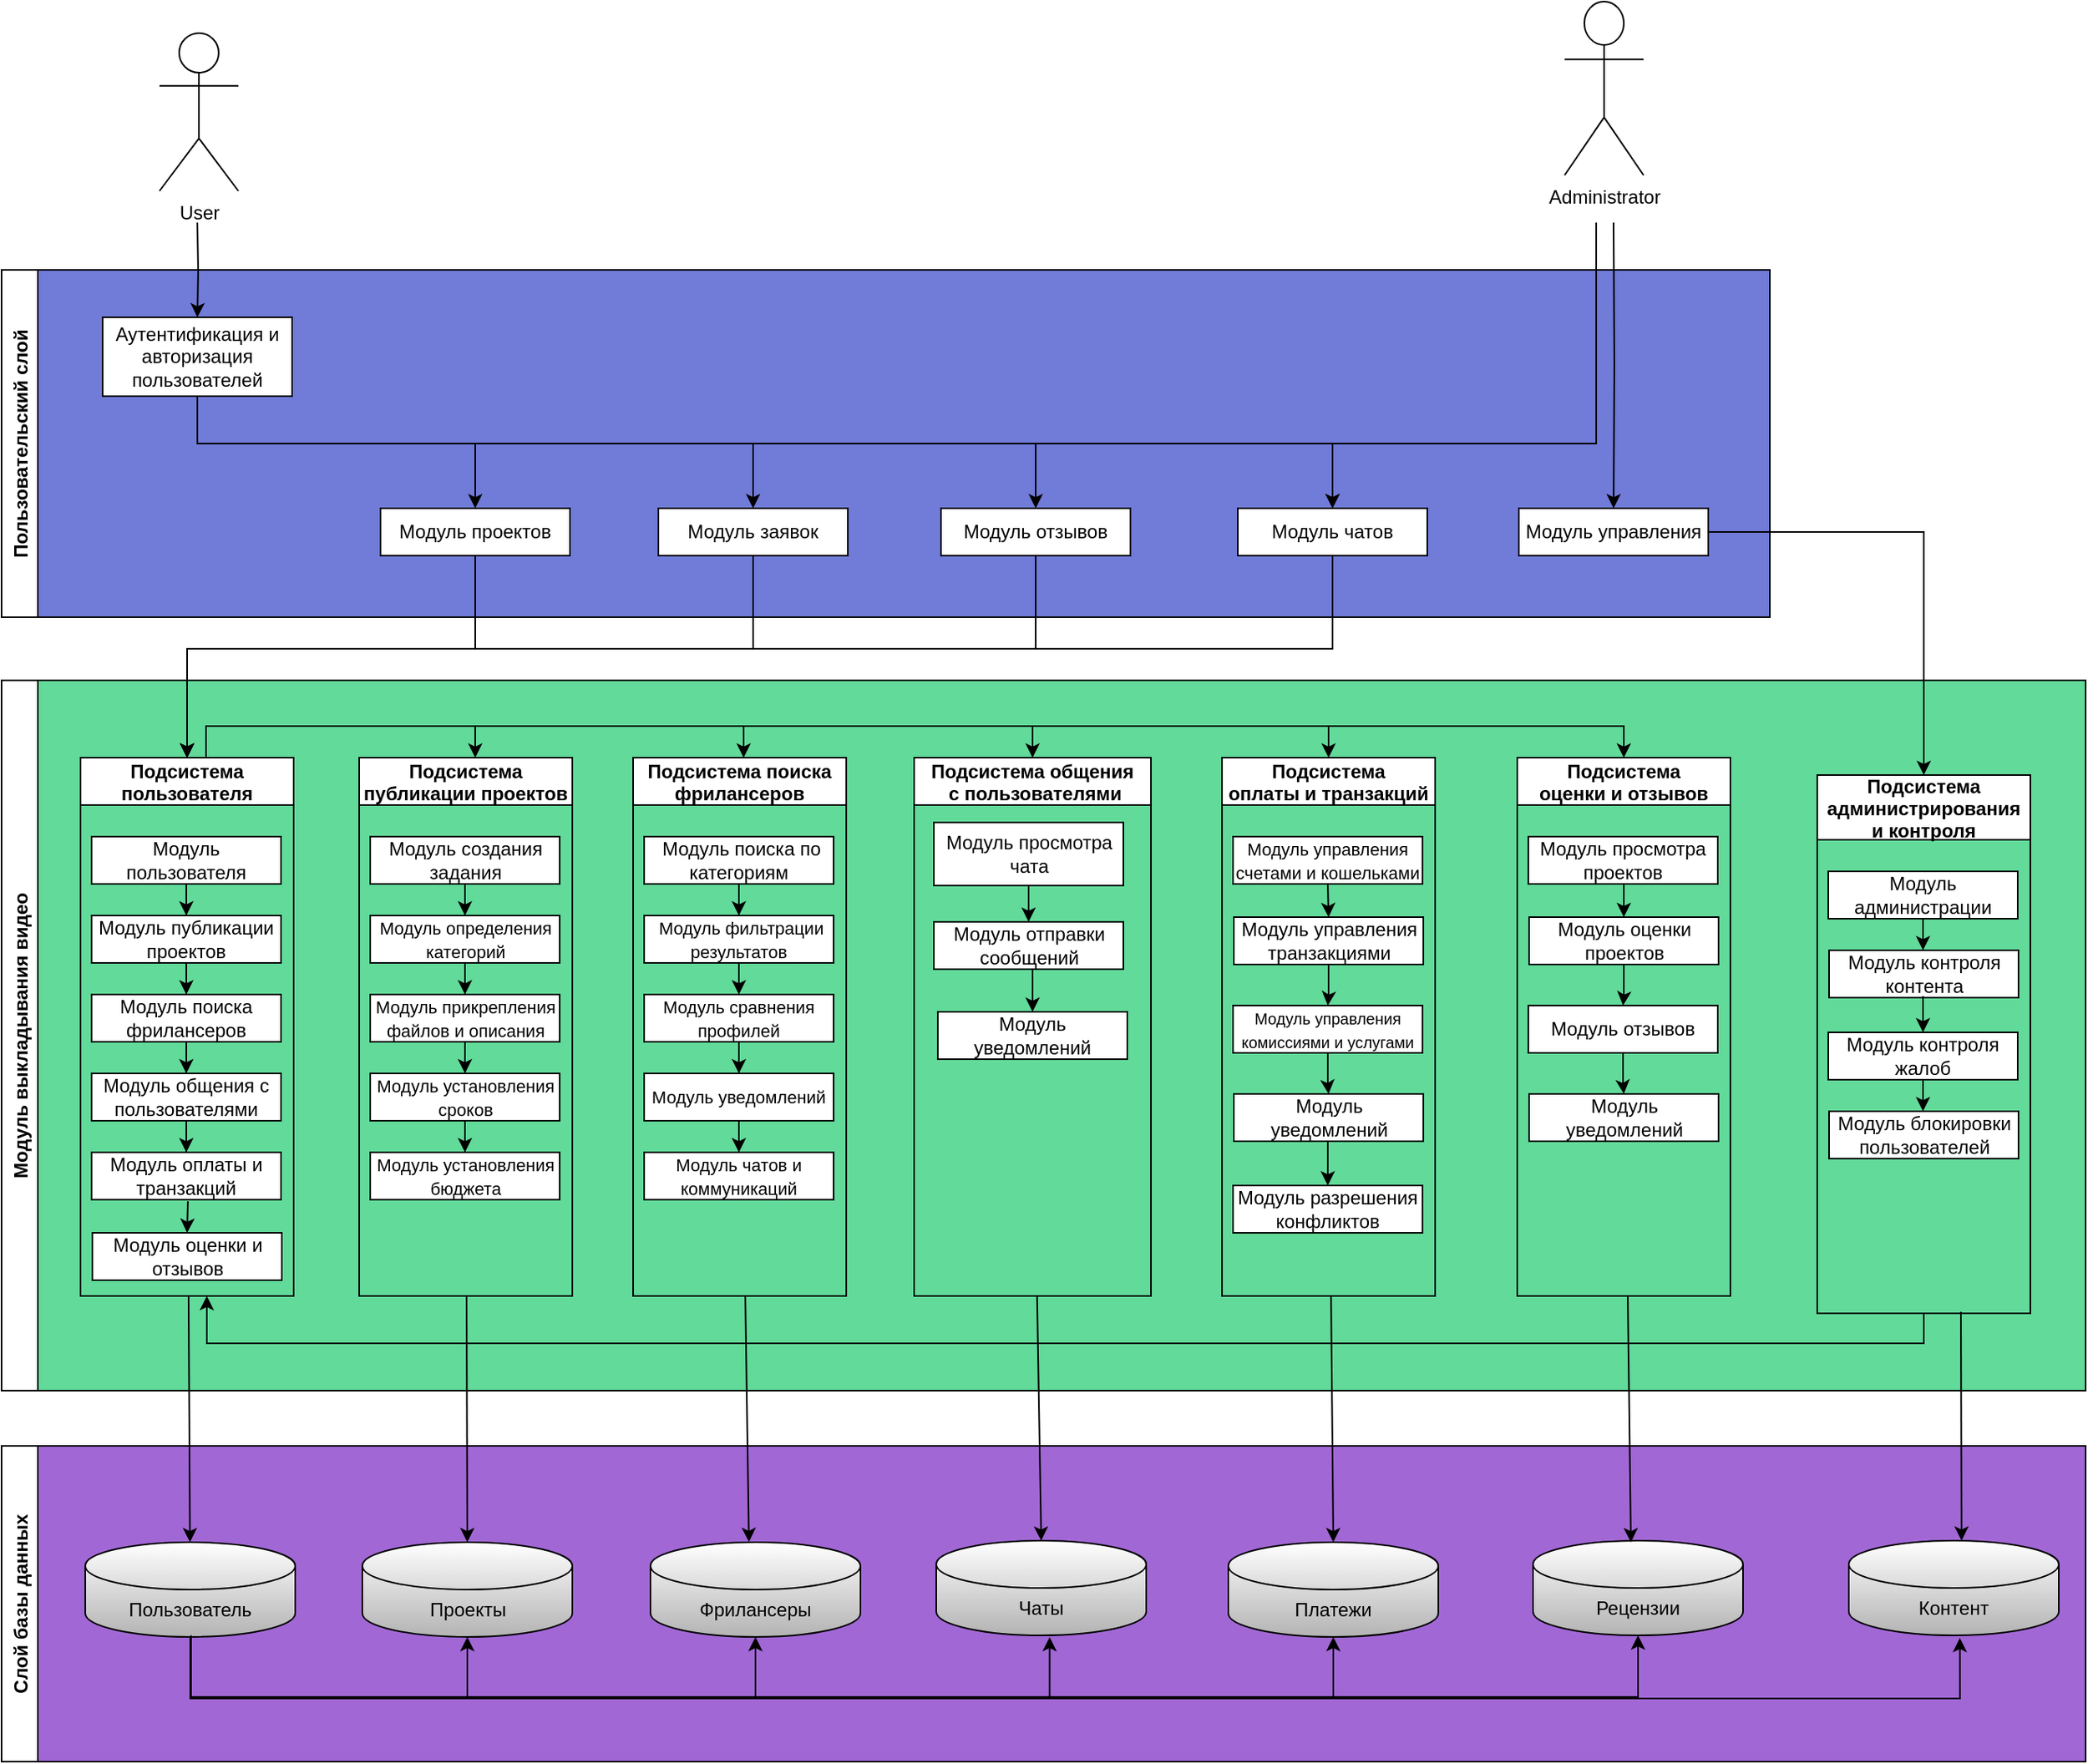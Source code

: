 <mxfile version="22.0.8" type="device">
  <diagram id="jCWlN-yvyexg0f4gqDt7" name="Страница 1">
    <mxGraphModel dx="1244" dy="497" grid="1" gridSize="10" guides="1" tooltips="1" connect="1" arrows="1" fold="1" page="1" pageScale="1" pageWidth="827" pageHeight="1169" math="0" shadow="0">
      <root>
        <mxCell id="0" />
        <mxCell id="1" parent="0" />
        <mxCell id="OV2K4uKmrnv4dOPww8TZ-153" value="Слой базы данных" style="swimlane;horizontal=0;fillStyle=solid;fillColor=#FFFFFF;swimlaneFillColor=#A168D5;" parent="1" vertex="1">
          <mxGeometry x="40" y="1055" width="1320" height="200" as="geometry" />
        </mxCell>
        <mxCell id="OV2K4uKmrnv4dOPww8TZ-172" style="edgeStyle=orthogonalEdgeStyle;rounded=0;orthogonalLoop=1;jettySize=auto;html=1;entryX=0.5;entryY=1;entryDx=0;entryDy=0;entryPerimeter=0;exitX=0.5;exitY=1;exitDx=0;exitDy=0;exitPerimeter=0;" parent="OV2K4uKmrnv4dOPww8TZ-153" source="OV2K4uKmrnv4dOPww8TZ-154" target="OV2K4uKmrnv4dOPww8TZ-155" edge="1">
          <mxGeometry relative="1" as="geometry">
            <Array as="points">
              <mxPoint x="119" y="160" />
              <mxPoint x="295" y="160" />
            </Array>
          </mxGeometry>
        </mxCell>
        <mxCell id="OV2K4uKmrnv4dOPww8TZ-174" style="edgeStyle=orthogonalEdgeStyle;rounded=0;orthogonalLoop=1;jettySize=auto;html=1;entryX=0.5;entryY=1;entryDx=0;entryDy=0;entryPerimeter=0;" parent="OV2K4uKmrnv4dOPww8TZ-153" source="OV2K4uKmrnv4dOPww8TZ-154" target="OV2K4uKmrnv4dOPww8TZ-157" edge="1">
          <mxGeometry relative="1" as="geometry">
            <Array as="points">
              <mxPoint x="119" y="160" />
              <mxPoint x="477" y="160" />
            </Array>
          </mxGeometry>
        </mxCell>
        <mxCell id="OV2K4uKmrnv4dOPww8TZ-175" style="edgeStyle=orthogonalEdgeStyle;rounded=0;orthogonalLoop=1;jettySize=auto;html=1;entryX=0.54;entryY=1.018;entryDx=0;entryDy=0;entryPerimeter=0;" parent="OV2K4uKmrnv4dOPww8TZ-153" source="OV2K4uKmrnv4dOPww8TZ-154" target="OV2K4uKmrnv4dOPww8TZ-156" edge="1">
          <mxGeometry relative="1" as="geometry">
            <Array as="points">
              <mxPoint x="119" y="160" />
              <mxPoint x="664" y="160" />
            </Array>
          </mxGeometry>
        </mxCell>
        <mxCell id="OV2K4uKmrnv4dOPww8TZ-176" style="edgeStyle=orthogonalEdgeStyle;rounded=0;orthogonalLoop=1;jettySize=auto;html=1;entryX=0.5;entryY=1;entryDx=0;entryDy=0;entryPerimeter=0;" parent="OV2K4uKmrnv4dOPww8TZ-153" source="OV2K4uKmrnv4dOPww8TZ-154" target="OV2K4uKmrnv4dOPww8TZ-158" edge="1">
          <mxGeometry relative="1" as="geometry">
            <Array as="points">
              <mxPoint x="119" y="160" />
              <mxPoint x="843" y="160" />
            </Array>
          </mxGeometry>
        </mxCell>
        <mxCell id="OV2K4uKmrnv4dOPww8TZ-177" style="edgeStyle=orthogonalEdgeStyle;rounded=0;orthogonalLoop=1;jettySize=auto;html=1;entryX=0.529;entryY=1.028;entryDx=0;entryDy=0;entryPerimeter=0;" parent="OV2K4uKmrnv4dOPww8TZ-153" source="OV2K4uKmrnv4dOPww8TZ-154" target="OV2K4uKmrnv4dOPww8TZ-161" edge="1">
          <mxGeometry relative="1" as="geometry">
            <Array as="points">
              <mxPoint x="120" y="160" />
              <mxPoint x="1240" y="160" />
            </Array>
          </mxGeometry>
        </mxCell>
        <mxCell id="OV2K4uKmrnv4dOPww8TZ-154" value="Пользователь" style="shape=cylinder3;whiteSpace=wrap;html=1;boundedLbl=1;backgroundOutline=1;size=15;fillStyle=solid;fillColor=#FFFFFF;gradientColor=#B3B3B3;" parent="OV2K4uKmrnv4dOPww8TZ-153" vertex="1">
          <mxGeometry x="53" y="61" width="133" height="60" as="geometry" />
        </mxCell>
        <mxCell id="OV2K4uKmrnv4dOPww8TZ-155" value="Проекты" style="shape=cylinder3;whiteSpace=wrap;html=1;boundedLbl=1;backgroundOutline=1;size=15;fillStyle=solid;fillColor=#FFFFFF;gradientColor=#B3B3B3;" parent="OV2K4uKmrnv4dOPww8TZ-153" vertex="1">
          <mxGeometry x="228.5" y="61" width="133" height="60" as="geometry" />
        </mxCell>
        <mxCell id="OV2K4uKmrnv4dOPww8TZ-157" value="Фрилансеры" style="shape=cylinder3;whiteSpace=wrap;html=1;boundedLbl=1;backgroundOutline=1;size=15;fillStyle=solid;fillColor=#FFFFFF;gradientColor=#B3B3B3;" parent="OV2K4uKmrnv4dOPww8TZ-153" vertex="1">
          <mxGeometry x="411" y="61" width="133" height="60" as="geometry" />
        </mxCell>
        <mxCell id="OV2K4uKmrnv4dOPww8TZ-156" value="Чаты" style="shape=cylinder3;whiteSpace=wrap;html=1;boundedLbl=1;backgroundOutline=1;size=15;fillStyle=solid;fillColor=#FFFFFF;gradientColor=#B3B3B3;" parent="OV2K4uKmrnv4dOPww8TZ-153" vertex="1">
          <mxGeometry x="592" y="60" width="133" height="60" as="geometry" />
        </mxCell>
        <mxCell id="OV2K4uKmrnv4dOPww8TZ-158" value="Платежи" style="shape=cylinder3;whiteSpace=wrap;html=1;boundedLbl=1;backgroundOutline=1;size=15;fillStyle=solid;fillColor=#FFFFFF;gradientColor=#B3B3B3;" parent="OV2K4uKmrnv4dOPww8TZ-153" vertex="1">
          <mxGeometry x="777" y="61" width="133" height="60" as="geometry" />
        </mxCell>
        <mxCell id="OV2K4uKmrnv4dOPww8TZ-161" value="Контент" style="shape=cylinder3;whiteSpace=wrap;html=1;boundedLbl=1;backgroundOutline=1;size=15;fillStyle=solid;fillColor=#FFFFFF;gradientColor=#B3B3B3;" parent="OV2K4uKmrnv4dOPww8TZ-153" vertex="1">
          <mxGeometry x="1170" y="60" width="133" height="60" as="geometry" />
        </mxCell>
        <mxCell id="s_q3_aRJQ0bNJkqGjv6M-32" value="Рецензии" style="shape=cylinder3;whiteSpace=wrap;html=1;boundedLbl=1;backgroundOutline=1;size=15;fillStyle=solid;fillColor=#FFFFFF;gradientColor=#B3B3B3;" parent="OV2K4uKmrnv4dOPww8TZ-153" vertex="1">
          <mxGeometry x="970" y="60" width="133" height="60" as="geometry" />
        </mxCell>
        <mxCell id="s_q3_aRJQ0bNJkqGjv6M-35" style="edgeStyle=orthogonalEdgeStyle;rounded=0;orthogonalLoop=1;jettySize=auto;html=1;entryX=0.5;entryY=1;entryDx=0;entryDy=0;entryPerimeter=0;" parent="OV2K4uKmrnv4dOPww8TZ-153" target="s_q3_aRJQ0bNJkqGjv6M-32" edge="1">
          <mxGeometry relative="1" as="geometry">
            <Array as="points">
              <mxPoint x="120" y="159" />
              <mxPoint x="1036" y="159" />
            </Array>
            <mxPoint x="120" y="120" as="sourcePoint" />
            <mxPoint x="1055.94" y="120" as="targetPoint" />
          </mxGeometry>
        </mxCell>
        <mxCell id="OV2K4uKmrnv4dOPww8TZ-1" value="Пользовательский слой" style="swimlane;horizontal=0;fillStyle=solid;swimlaneFillColor=#717BD8;" parent="1" vertex="1">
          <mxGeometry x="40" y="310" width="1120" height="220" as="geometry" />
        </mxCell>
        <mxCell id="B7G4OD0_tB4IIWVI6EO--6" style="edgeStyle=orthogonalEdgeStyle;rounded=0;orthogonalLoop=1;jettySize=auto;html=1;entryX=0.5;entryY=0;entryDx=0;entryDy=0;" parent="OV2K4uKmrnv4dOPww8TZ-1" source="OV2K4uKmrnv4dOPww8TZ-7" target="OV2K4uKmrnv4dOPww8TZ-22" edge="1">
          <mxGeometry relative="1" as="geometry">
            <Array as="points">
              <mxPoint x="124" y="110" />
              <mxPoint x="300" y="110" />
            </Array>
          </mxGeometry>
        </mxCell>
        <mxCell id="B7G4OD0_tB4IIWVI6EO--7" style="edgeStyle=orthogonalEdgeStyle;rounded=0;orthogonalLoop=1;jettySize=auto;html=1;entryX=0.5;entryY=0;entryDx=0;entryDy=0;" parent="OV2K4uKmrnv4dOPww8TZ-1" source="OV2K4uKmrnv4dOPww8TZ-7" target="OV2K4uKmrnv4dOPww8TZ-23" edge="1">
          <mxGeometry relative="1" as="geometry">
            <Array as="points">
              <mxPoint x="124" y="110" />
              <mxPoint x="476" y="110" />
            </Array>
          </mxGeometry>
        </mxCell>
        <mxCell id="B7G4OD0_tB4IIWVI6EO--8" style="edgeStyle=orthogonalEdgeStyle;rounded=0;orthogonalLoop=1;jettySize=auto;html=1;entryX=0.5;entryY=0;entryDx=0;entryDy=0;" parent="OV2K4uKmrnv4dOPww8TZ-1" source="OV2K4uKmrnv4dOPww8TZ-7" target="OV2K4uKmrnv4dOPww8TZ-24" edge="1">
          <mxGeometry relative="1" as="geometry">
            <Array as="points">
              <mxPoint x="124" y="110" />
              <mxPoint x="655" y="110" />
            </Array>
          </mxGeometry>
        </mxCell>
        <mxCell id="B7G4OD0_tB4IIWVI6EO--9" style="edgeStyle=orthogonalEdgeStyle;rounded=0;orthogonalLoop=1;jettySize=auto;html=1;entryX=0.5;entryY=0;entryDx=0;entryDy=0;" parent="OV2K4uKmrnv4dOPww8TZ-1" source="OV2K4uKmrnv4dOPww8TZ-7" target="OV2K4uKmrnv4dOPww8TZ-21" edge="1">
          <mxGeometry relative="1" as="geometry">
            <Array as="points">
              <mxPoint x="124" y="110" />
              <mxPoint x="843" y="110" />
            </Array>
          </mxGeometry>
        </mxCell>
        <mxCell id="OV2K4uKmrnv4dOPww8TZ-7" value="Аутентификация и авторизация пользователей" style="rounded=0;whiteSpace=wrap;html=1;" parent="OV2K4uKmrnv4dOPww8TZ-1" vertex="1">
          <mxGeometry x="64" y="30" width="120" height="50" as="geometry" />
        </mxCell>
        <mxCell id="OV2K4uKmrnv4dOPww8TZ-21" value="Модуль чатов" style="rounded=0;whiteSpace=wrap;html=1;" parent="OV2K4uKmrnv4dOPww8TZ-1" vertex="1">
          <mxGeometry x="783" y="151" width="120" height="30" as="geometry" />
        </mxCell>
        <mxCell id="OV2K4uKmrnv4dOPww8TZ-22" value="Модуль проектов" style="rounded=0;whiteSpace=wrap;html=1;" parent="OV2K4uKmrnv4dOPww8TZ-1" vertex="1">
          <mxGeometry x="240" y="151" width="120" height="30" as="geometry" />
        </mxCell>
        <mxCell id="OV2K4uKmrnv4dOPww8TZ-23" value="Модуль заявок" style="rounded=0;whiteSpace=wrap;html=1;" parent="OV2K4uKmrnv4dOPww8TZ-1" vertex="1">
          <mxGeometry x="416" y="151" width="120" height="30" as="geometry" />
        </mxCell>
        <mxCell id="OV2K4uKmrnv4dOPww8TZ-24" value="Модуль отзывов" style="rounded=0;whiteSpace=wrap;html=1;" parent="OV2K4uKmrnv4dOPww8TZ-1" vertex="1">
          <mxGeometry x="595" y="151" width="120" height="30" as="geometry" />
        </mxCell>
        <mxCell id="OV2K4uKmrnv4dOPww8TZ-25" value="Модуль управления" style="rounded=0;whiteSpace=wrap;html=1;" parent="OV2K4uKmrnv4dOPww8TZ-1" vertex="1">
          <mxGeometry x="961" y="151" width="120" height="30" as="geometry" />
        </mxCell>
        <mxCell id="B7G4OD0_tB4IIWVI6EO--4" style="edgeStyle=orthogonalEdgeStyle;rounded=0;orthogonalLoop=1;jettySize=auto;html=1;entryX=0.5;entryY=0;entryDx=0;entryDy=0;" parent="1" target="OV2K4uKmrnv4dOPww8TZ-7" edge="1">
          <mxGeometry relative="1" as="geometry">
            <mxPoint x="164" y="280" as="sourcePoint" />
          </mxGeometry>
        </mxCell>
        <mxCell id="B7G4OD0_tB4IIWVI6EO--5" style="edgeStyle=orthogonalEdgeStyle;rounded=0;orthogonalLoop=1;jettySize=auto;html=1;entryX=0.5;entryY=0;entryDx=0;entryDy=0;" parent="1" target="OV2K4uKmrnv4dOPww8TZ-25" edge="1">
          <mxGeometry relative="1" as="geometry">
            <mxPoint x="1061" y="280" as="sourcePoint" />
          </mxGeometry>
        </mxCell>
        <mxCell id="B7G4OD0_tB4IIWVI6EO--10" style="edgeStyle=orthogonalEdgeStyle;rounded=0;orthogonalLoop=1;jettySize=auto;html=1;" parent="1" target="OV2K4uKmrnv4dOPww8TZ-21" edge="1">
          <mxGeometry relative="1" as="geometry">
            <mxPoint x="1050" y="280" as="sourcePoint" />
            <Array as="points">
              <mxPoint x="1050" y="420" />
              <mxPoint x="883" y="420" />
            </Array>
          </mxGeometry>
        </mxCell>
        <mxCell id="OV2K4uKmrnv4dOPww8TZ-44" value="&#xa;Модуль выкладывания видео&#xa;" style="swimlane;horizontal=0;swimlaneFillColor=#62DA9A;" parent="1" vertex="1">
          <mxGeometry x="40" y="570" width="1320" height="450" as="geometry" />
        </mxCell>
        <mxCell id="OV2K4uKmrnv4dOPww8TZ-45" value="Подсистема &#xa;пользователя" style="swimlane;startSize=30;" parent="OV2K4uKmrnv4dOPww8TZ-44" vertex="1">
          <mxGeometry x="50" y="49" width="135" height="341" as="geometry">
            <mxRectangle x="50" y="49" width="120" height="40" as="alternateBounds" />
          </mxGeometry>
        </mxCell>
        <mxCell id="OV2K4uKmrnv4dOPww8TZ-93" style="edgeStyle=orthogonalEdgeStyle;rounded=0;orthogonalLoop=1;jettySize=auto;html=1;entryX=0.5;entryY=0;entryDx=0;entryDy=0;" parent="OV2K4uKmrnv4dOPww8TZ-45" source="OV2K4uKmrnv4dOPww8TZ-46" target="OV2K4uKmrnv4dOPww8TZ-49" edge="1">
          <mxGeometry relative="1" as="geometry" />
        </mxCell>
        <mxCell id="OV2K4uKmrnv4dOPww8TZ-46" value="Модуль пользователя" style="rounded=0;whiteSpace=wrap;html=1;" parent="OV2K4uKmrnv4dOPww8TZ-45" vertex="1">
          <mxGeometry x="7" y="50" width="120" height="30" as="geometry" />
        </mxCell>
        <mxCell id="OV2K4uKmrnv4dOPww8TZ-94" style="edgeStyle=orthogonalEdgeStyle;rounded=0;orthogonalLoop=1;jettySize=auto;html=1;entryX=0.5;entryY=0;entryDx=0;entryDy=0;" parent="OV2K4uKmrnv4dOPww8TZ-45" source="OV2K4uKmrnv4dOPww8TZ-49" target="OV2K4uKmrnv4dOPww8TZ-50" edge="1">
          <mxGeometry relative="1" as="geometry" />
        </mxCell>
        <mxCell id="OV2K4uKmrnv4dOPww8TZ-49" value="Модуль публикации проектов" style="rounded=0;whiteSpace=wrap;html=1;" parent="OV2K4uKmrnv4dOPww8TZ-45" vertex="1">
          <mxGeometry x="7" y="100" width="120" height="30" as="geometry" />
        </mxCell>
        <mxCell id="OV2K4uKmrnv4dOPww8TZ-95" style="edgeStyle=orthogonalEdgeStyle;rounded=0;orthogonalLoop=1;jettySize=auto;html=1;entryX=0.5;entryY=0;entryDx=0;entryDy=0;" parent="OV2K4uKmrnv4dOPww8TZ-45" source="OV2K4uKmrnv4dOPww8TZ-50" target="OV2K4uKmrnv4dOPww8TZ-51" edge="1">
          <mxGeometry relative="1" as="geometry" />
        </mxCell>
        <mxCell id="OV2K4uKmrnv4dOPww8TZ-50" value="Модуль поиска фрилансеров" style="rounded=0;whiteSpace=wrap;html=1;" parent="OV2K4uKmrnv4dOPww8TZ-45" vertex="1">
          <mxGeometry x="7" y="150" width="120" height="30" as="geometry" />
        </mxCell>
        <mxCell id="OV2K4uKmrnv4dOPww8TZ-96" style="edgeStyle=orthogonalEdgeStyle;rounded=0;orthogonalLoop=1;jettySize=auto;html=1;entryX=0.5;entryY=0;entryDx=0;entryDy=0;" parent="OV2K4uKmrnv4dOPww8TZ-45" source="OV2K4uKmrnv4dOPww8TZ-51" target="OV2K4uKmrnv4dOPww8TZ-52" edge="1">
          <mxGeometry relative="1" as="geometry" />
        </mxCell>
        <mxCell id="OV2K4uKmrnv4dOPww8TZ-51" value="Модуль общения с пользователями" style="rounded=0;whiteSpace=wrap;html=1;" parent="OV2K4uKmrnv4dOPww8TZ-45" vertex="1">
          <mxGeometry x="7" y="200" width="120" height="30" as="geometry" />
        </mxCell>
        <mxCell id="OV2K4uKmrnv4dOPww8TZ-52" value="Модуль оплаты и транзакций" style="rounded=0;whiteSpace=wrap;html=1;" parent="OV2K4uKmrnv4dOPww8TZ-45" vertex="1">
          <mxGeometry x="7" y="250" width="120" height="30" as="geometry" />
        </mxCell>
        <mxCell id="s_q3_aRJQ0bNJkqGjv6M-1" value="Модуль оценки и отзывов" style="rounded=0;whiteSpace=wrap;html=1;" parent="OV2K4uKmrnv4dOPww8TZ-45" vertex="1">
          <mxGeometry x="7.5" y="301" width="120" height="30" as="geometry" />
        </mxCell>
        <mxCell id="OV2K4uKmrnv4dOPww8TZ-53" value="Подсистема &#xa;публикации проектов" style="swimlane;startSize=30;" parent="OV2K4uKmrnv4dOPww8TZ-44" vertex="1">
          <mxGeometry x="226.5" y="49" width="135" height="341" as="geometry">
            <mxRectangle x="212.5" y="49" width="160" height="40" as="alternateBounds" />
          </mxGeometry>
        </mxCell>
        <mxCell id="OV2K4uKmrnv4dOPww8TZ-97" style="edgeStyle=orthogonalEdgeStyle;rounded=0;orthogonalLoop=1;jettySize=auto;html=1;entryX=0.5;entryY=0;entryDx=0;entryDy=0;" parent="OV2K4uKmrnv4dOPww8TZ-53" source="OV2K4uKmrnv4dOPww8TZ-54" target="OV2K4uKmrnv4dOPww8TZ-55" edge="1">
          <mxGeometry relative="1" as="geometry" />
        </mxCell>
        <mxCell id="OV2K4uKmrnv4dOPww8TZ-54" value="Модуль создания задания" style="rounded=0;whiteSpace=wrap;html=1;" parent="OV2K4uKmrnv4dOPww8TZ-53" vertex="1">
          <mxGeometry x="7" y="50" width="120" height="30" as="geometry" />
        </mxCell>
        <mxCell id="OV2K4uKmrnv4dOPww8TZ-98" style="edgeStyle=orthogonalEdgeStyle;rounded=0;orthogonalLoop=1;jettySize=auto;html=1;entryX=0.5;entryY=0;entryDx=0;entryDy=0;" parent="OV2K4uKmrnv4dOPww8TZ-53" source="OV2K4uKmrnv4dOPww8TZ-55" target="OV2K4uKmrnv4dOPww8TZ-56" edge="1">
          <mxGeometry relative="1" as="geometry" />
        </mxCell>
        <mxCell id="OV2K4uKmrnv4dOPww8TZ-55" value="&lt;font style=&quot;font-size: 11px;&quot;&gt;Модуль определения категорий&lt;/font&gt;" style="rounded=0;whiteSpace=wrap;html=1;" parent="OV2K4uKmrnv4dOPww8TZ-53" vertex="1">
          <mxGeometry x="7" y="100" width="120" height="30" as="geometry" />
        </mxCell>
        <mxCell id="OV2K4uKmrnv4dOPww8TZ-99" style="edgeStyle=orthogonalEdgeStyle;rounded=0;orthogonalLoop=1;jettySize=auto;html=1;" parent="OV2K4uKmrnv4dOPww8TZ-53" source="OV2K4uKmrnv4dOPww8TZ-56" target="OV2K4uKmrnv4dOPww8TZ-57" edge="1">
          <mxGeometry relative="1" as="geometry" />
        </mxCell>
        <mxCell id="OV2K4uKmrnv4dOPww8TZ-56" value="&lt;font style=&quot;font-size: 11px;&quot;&gt;Модуль прикрепления файлов и описания&lt;/font&gt;" style="rounded=0;whiteSpace=wrap;html=1;" parent="OV2K4uKmrnv4dOPww8TZ-53" vertex="1">
          <mxGeometry x="7" y="150" width="120" height="30" as="geometry" />
        </mxCell>
        <mxCell id="OV2K4uKmrnv4dOPww8TZ-100" style="edgeStyle=orthogonalEdgeStyle;rounded=0;orthogonalLoop=1;jettySize=auto;html=1;entryX=0.5;entryY=0;entryDx=0;entryDy=0;" parent="OV2K4uKmrnv4dOPww8TZ-53" source="OV2K4uKmrnv4dOPww8TZ-57" target="OV2K4uKmrnv4dOPww8TZ-58" edge="1">
          <mxGeometry relative="1" as="geometry" />
        </mxCell>
        <mxCell id="OV2K4uKmrnv4dOPww8TZ-57" value="&lt;font style=&quot;font-size: 11px;&quot;&gt;Модуль установления сроков&lt;/font&gt;" style="rounded=0;whiteSpace=wrap;html=1;" parent="OV2K4uKmrnv4dOPww8TZ-53" vertex="1">
          <mxGeometry x="7" y="200" width="120" height="30" as="geometry" />
        </mxCell>
        <mxCell id="OV2K4uKmrnv4dOPww8TZ-58" value="&lt;font style=&quot;font-size: 11px;&quot;&gt;Модуль установления бюджета&lt;/font&gt;" style="rounded=0;whiteSpace=wrap;html=1;" parent="OV2K4uKmrnv4dOPww8TZ-53" vertex="1">
          <mxGeometry x="7" y="250" width="120" height="30" as="geometry" />
        </mxCell>
        <mxCell id="OV2K4uKmrnv4dOPww8TZ-148" style="edgeStyle=orthogonalEdgeStyle;rounded=0;orthogonalLoop=1;jettySize=auto;html=1;exitX=0.5;exitY=0;exitDx=0;exitDy=0;entryX=0.5;entryY=0;entryDx=0;entryDy=0;" parent="OV2K4uKmrnv4dOPww8TZ-44" target="OV2K4uKmrnv4dOPww8TZ-67" edge="1">
          <mxGeometry relative="1" as="geometry">
            <mxPoint x="468.5" y="49" as="sourcePoint" />
            <Array as="points">
              <mxPoint x="470" y="50" />
              <mxPoint x="470" y="29" />
              <mxPoint x="653" y="29" />
            </Array>
          </mxGeometry>
        </mxCell>
        <mxCell id="OV2K4uKmrnv4dOPww8TZ-149" style="edgeStyle=orthogonalEdgeStyle;rounded=0;orthogonalLoop=1;jettySize=auto;html=1;exitX=0.5;exitY=0;exitDx=0;exitDy=0;entryX=0.5;entryY=0;entryDx=0;entryDy=0;" parent="OV2K4uKmrnv4dOPww8TZ-44" source="OV2K4uKmrnv4dOPww8TZ-67" target="OV2K4uKmrnv4dOPww8TZ-73" edge="1">
          <mxGeometry relative="1" as="geometry" />
        </mxCell>
        <mxCell id="OV2K4uKmrnv4dOPww8TZ-67" value="Подсистема общения&#xa; с пользователями" style="swimlane;startSize=30;" parent="OV2K4uKmrnv4dOPww8TZ-44" vertex="1">
          <mxGeometry x="578" y="49" width="150" height="341" as="geometry">
            <mxRectangle x="212.5" y="49" width="160" height="40" as="alternateBounds" />
          </mxGeometry>
        </mxCell>
        <mxCell id="OV2K4uKmrnv4dOPww8TZ-122" style="edgeStyle=orthogonalEdgeStyle;rounded=0;orthogonalLoop=1;jettySize=auto;html=1;entryX=0.5;entryY=0;entryDx=0;entryDy=0;" parent="OV2K4uKmrnv4dOPww8TZ-67" source="OV2K4uKmrnv4dOPww8TZ-68" target="OV2K4uKmrnv4dOPww8TZ-69" edge="1">
          <mxGeometry relative="1" as="geometry" />
        </mxCell>
        <mxCell id="OV2K4uKmrnv4dOPww8TZ-68" value="Модуль просмотра чата" style="rounded=0;whiteSpace=wrap;html=1;" parent="OV2K4uKmrnv4dOPww8TZ-67" vertex="1">
          <mxGeometry x="12.5" y="41" width="120" height="40" as="geometry" />
        </mxCell>
        <mxCell id="OV2K4uKmrnv4dOPww8TZ-69" value="Модуль отправки сообщений" style="rounded=0;whiteSpace=wrap;html=1;" parent="OV2K4uKmrnv4dOPww8TZ-67" vertex="1">
          <mxGeometry x="12.5" y="104" width="120" height="30" as="geometry" />
        </mxCell>
        <mxCell id="4KX7OS3BSDdVtBE7u6EJ-14" value="Модуль уведомлений" style="rounded=0;whiteSpace=wrap;html=1;" vertex="1" parent="OV2K4uKmrnv4dOPww8TZ-67">
          <mxGeometry x="15" y="161" width="120" height="30" as="geometry" />
        </mxCell>
        <mxCell id="4KX7OS3BSDdVtBE7u6EJ-15" style="edgeStyle=orthogonalEdgeStyle;rounded=0;orthogonalLoop=1;jettySize=auto;html=1;entryX=0.5;entryY=0;entryDx=0;entryDy=0;exitX=0.5;exitY=1;exitDx=0;exitDy=0;" edge="1" parent="OV2K4uKmrnv4dOPww8TZ-67" source="OV2K4uKmrnv4dOPww8TZ-69" target="4KX7OS3BSDdVtBE7u6EJ-14">
          <mxGeometry relative="1" as="geometry">
            <mxPoint x="272" y="197" as="sourcePoint" />
            <mxPoint x="273" y="223" as="targetPoint" />
          </mxGeometry>
        </mxCell>
        <mxCell id="OV2K4uKmrnv4dOPww8TZ-73" value="Подсистема &#xa;оплаты и транзакций" style="swimlane;startSize=30;" parent="OV2K4uKmrnv4dOPww8TZ-44" vertex="1">
          <mxGeometry x="773" y="49" width="135" height="341" as="geometry">
            <mxRectangle x="212.5" y="49" width="160" height="40" as="alternateBounds" />
          </mxGeometry>
        </mxCell>
        <mxCell id="OV2K4uKmrnv4dOPww8TZ-74" value="&lt;font style=&quot;font-size: 11px;&quot;&gt;Модуль управления счетами и кошельками&lt;/font&gt;" style="rounded=0;whiteSpace=wrap;html=1;" parent="OV2K4uKmrnv4dOPww8TZ-73" vertex="1">
          <mxGeometry x="7" y="50" width="120" height="30" as="geometry" />
        </mxCell>
        <mxCell id="OV2K4uKmrnv4dOPww8TZ-126" style="edgeStyle=orthogonalEdgeStyle;rounded=0;orthogonalLoop=1;jettySize=auto;html=1;" parent="OV2K4uKmrnv4dOPww8TZ-73" source="OV2K4uKmrnv4dOPww8TZ-75" target="OV2K4uKmrnv4dOPww8TZ-76" edge="1">
          <mxGeometry relative="1" as="geometry" />
        </mxCell>
        <mxCell id="OV2K4uKmrnv4dOPww8TZ-75" value="Модуль управления транзакциями" style="rounded=0;whiteSpace=wrap;html=1;" parent="OV2K4uKmrnv4dOPww8TZ-73" vertex="1">
          <mxGeometry x="7.5" y="101" width="120" height="30" as="geometry" />
        </mxCell>
        <mxCell id="OV2K4uKmrnv4dOPww8TZ-127" style="edgeStyle=orthogonalEdgeStyle;rounded=0;orthogonalLoop=1;jettySize=auto;html=1;" parent="OV2K4uKmrnv4dOPww8TZ-73" source="OV2K4uKmrnv4dOPww8TZ-76" target="OV2K4uKmrnv4dOPww8TZ-77" edge="1">
          <mxGeometry relative="1" as="geometry" />
        </mxCell>
        <mxCell id="OV2K4uKmrnv4dOPww8TZ-76" value="&lt;font style=&quot;font-size: 10px;&quot;&gt;Модуль управления комиссиями и услугами&lt;/font&gt;" style="rounded=0;whiteSpace=wrap;html=1;" parent="OV2K4uKmrnv4dOPww8TZ-73" vertex="1">
          <mxGeometry x="7" y="157" width="120" height="30" as="geometry" />
        </mxCell>
        <mxCell id="OV2K4uKmrnv4dOPww8TZ-77" value="Модуль уведомлений" style="rounded=0;whiteSpace=wrap;html=1;" parent="OV2K4uKmrnv4dOPww8TZ-73" vertex="1">
          <mxGeometry x="7.5" y="213" width="120" height="30" as="geometry" />
        </mxCell>
        <mxCell id="s_q3_aRJQ0bNJkqGjv6M-39" value="&lt;font style=&quot;font-size: 12px;&quot;&gt;Модуль разрешения конфликтов&lt;/font&gt;" style="rounded=0;whiteSpace=wrap;html=1;" parent="OV2K4uKmrnv4dOPww8TZ-73" vertex="1">
          <mxGeometry x="7" y="271" width="120" height="30" as="geometry" />
        </mxCell>
        <mxCell id="s_q3_aRJQ0bNJkqGjv6M-40" style="edgeStyle=orthogonalEdgeStyle;rounded=0;orthogonalLoop=1;jettySize=auto;html=1;exitX=0.457;exitY=1;exitDx=0;exitDy=0;exitPerimeter=0;entryX=0.5;entryY=0;entryDx=0;entryDy=0;" parent="OV2K4uKmrnv4dOPww8TZ-73" source="OV2K4uKmrnv4dOPww8TZ-77" target="s_q3_aRJQ0bNJkqGjv6M-39" edge="1">
          <mxGeometry relative="1" as="geometry">
            <mxPoint x="77" y="197" as="sourcePoint" />
            <mxPoint x="77" y="223" as="targetPoint" />
          </mxGeometry>
        </mxCell>
        <mxCell id="4KX7OS3BSDdVtBE7u6EJ-3" style="edgeStyle=orthogonalEdgeStyle;rounded=0;orthogonalLoop=1;jettySize=auto;html=1;entryX=0.5;entryY=0;entryDx=0;entryDy=0;exitX=0.5;exitY=1;exitDx=0;exitDy=0;" edge="1" parent="OV2K4uKmrnv4dOPww8TZ-73" source="OV2K4uKmrnv4dOPww8TZ-74" target="OV2K4uKmrnv4dOPww8TZ-75">
          <mxGeometry relative="1" as="geometry">
            <mxPoint x="78" y="141" as="sourcePoint" />
            <mxPoint x="77" y="167" as="targetPoint" />
          </mxGeometry>
        </mxCell>
        <mxCell id="OV2K4uKmrnv4dOPww8TZ-144" style="edgeStyle=orthogonalEdgeStyle;rounded=0;orthogonalLoop=1;jettySize=auto;html=1;" parent="OV2K4uKmrnv4dOPww8TZ-44" source="OV2K4uKmrnv4dOPww8TZ-78" edge="1">
          <mxGeometry relative="1" as="geometry">
            <mxPoint x="130" y="390" as="targetPoint" />
            <Array as="points">
              <mxPoint x="1021" y="420" />
              <mxPoint x="130" y="420" />
              <mxPoint x="130" y="390" />
            </Array>
          </mxGeometry>
        </mxCell>
        <mxCell id="OV2K4uKmrnv4dOPww8TZ-78" value="Подсистема &#xa;администрирования &#xa;и контроля" style="swimlane;startSize=41;" parent="OV2K4uKmrnv4dOPww8TZ-44" vertex="1">
          <mxGeometry x="1150" y="60" width="135" height="341" as="geometry">
            <mxRectangle x="1150" y="60" width="160" height="40" as="alternateBounds" />
          </mxGeometry>
        </mxCell>
        <mxCell id="OV2K4uKmrnv4dOPww8TZ-129" style="edgeStyle=orthogonalEdgeStyle;rounded=0;orthogonalLoop=1;jettySize=auto;html=1;" parent="OV2K4uKmrnv4dOPww8TZ-78" source="OV2K4uKmrnv4dOPww8TZ-79" target="OV2K4uKmrnv4dOPww8TZ-80" edge="1">
          <mxGeometry relative="1" as="geometry" />
        </mxCell>
        <mxCell id="OV2K4uKmrnv4dOPww8TZ-79" value="Модуль администрации" style="rounded=0;whiteSpace=wrap;html=1;" parent="OV2K4uKmrnv4dOPww8TZ-78" vertex="1">
          <mxGeometry x="7" y="61" width="120" height="30" as="geometry" />
        </mxCell>
        <mxCell id="OV2K4uKmrnv4dOPww8TZ-80" value="Модуль контроля контента" style="rounded=0;whiteSpace=wrap;html=1;" parent="OV2K4uKmrnv4dOPww8TZ-78" vertex="1">
          <mxGeometry x="7.5" y="111" width="120" height="30" as="geometry" />
        </mxCell>
        <mxCell id="OV2K4uKmrnv4dOPww8TZ-134" style="edgeStyle=orthogonalEdgeStyle;rounded=0;orthogonalLoop=1;jettySize=auto;html=1;entryX=0.5;entryY=0;entryDx=0;entryDy=0;" parent="OV2K4uKmrnv4dOPww8TZ-78" source="OV2K4uKmrnv4dOPww8TZ-81" target="OV2K4uKmrnv4dOPww8TZ-82" edge="1">
          <mxGeometry relative="1" as="geometry" />
        </mxCell>
        <mxCell id="OV2K4uKmrnv4dOPww8TZ-81" value="Модуль контроля жалоб" style="rounded=0;whiteSpace=wrap;html=1;" parent="OV2K4uKmrnv4dOPww8TZ-78" vertex="1">
          <mxGeometry x="7" y="163" width="120" height="30" as="geometry" />
        </mxCell>
        <mxCell id="OV2K4uKmrnv4dOPww8TZ-82" value="Модуль блокировки пользователей" style="rounded=0;whiteSpace=wrap;html=1;" parent="OV2K4uKmrnv4dOPww8TZ-78" vertex="1">
          <mxGeometry x="7.5" y="213" width="120" height="30" as="geometry" />
        </mxCell>
        <mxCell id="OV2K4uKmrnv4dOPww8TZ-147" style="edgeStyle=orthogonalEdgeStyle;rounded=0;orthogonalLoop=1;jettySize=auto;html=1;exitX=0.589;exitY=-0.002;exitDx=0;exitDy=0;exitPerimeter=0;" parent="OV2K4uKmrnv4dOPww8TZ-44" source="OV2K4uKmrnv4dOPww8TZ-45" edge="1">
          <mxGeometry relative="1" as="geometry">
            <mxPoint x="130" y="50" as="sourcePoint" />
            <Array as="points">
              <mxPoint x="130" y="29" />
              <mxPoint x="300" y="29" />
            </Array>
            <mxPoint x="300" y="49" as="targetPoint" />
          </mxGeometry>
        </mxCell>
        <mxCell id="s_q3_aRJQ0bNJkqGjv6M-5" value="Подсистема &#xa;оценки и отзывов" style="swimlane;startSize=30;" parent="OV2K4uKmrnv4dOPww8TZ-44" vertex="1">
          <mxGeometry x="960" y="49" width="135" height="341" as="geometry">
            <mxRectangle x="212.5" y="49" width="160" height="40" as="alternateBounds" />
          </mxGeometry>
        </mxCell>
        <mxCell id="s_q3_aRJQ0bNJkqGjv6M-6" style="edgeStyle=orthogonalEdgeStyle;rounded=0;orthogonalLoop=1;jettySize=auto;html=1;entryX=0.5;entryY=0;entryDx=0;entryDy=0;" parent="s_q3_aRJQ0bNJkqGjv6M-5" source="s_q3_aRJQ0bNJkqGjv6M-7" target="s_q3_aRJQ0bNJkqGjv6M-9" edge="1">
          <mxGeometry relative="1" as="geometry">
            <Array as="points">
              <mxPoint x="67" y="101" />
            </Array>
          </mxGeometry>
        </mxCell>
        <mxCell id="s_q3_aRJQ0bNJkqGjv6M-7" value="Модуль просмотра проектов" style="rounded=0;whiteSpace=wrap;html=1;" parent="s_q3_aRJQ0bNJkqGjv6M-5" vertex="1">
          <mxGeometry x="7" y="50" width="120" height="30" as="geometry" />
        </mxCell>
        <mxCell id="s_q3_aRJQ0bNJkqGjv6M-8" style="edgeStyle=orthogonalEdgeStyle;rounded=0;orthogonalLoop=1;jettySize=auto;html=1;" parent="s_q3_aRJQ0bNJkqGjv6M-5" source="s_q3_aRJQ0bNJkqGjv6M-9" target="s_q3_aRJQ0bNJkqGjv6M-11" edge="1">
          <mxGeometry relative="1" as="geometry" />
        </mxCell>
        <mxCell id="s_q3_aRJQ0bNJkqGjv6M-9" value="Модуль оценки проектов" style="rounded=0;whiteSpace=wrap;html=1;" parent="s_q3_aRJQ0bNJkqGjv6M-5" vertex="1">
          <mxGeometry x="7.5" y="101" width="120" height="30" as="geometry" />
        </mxCell>
        <mxCell id="s_q3_aRJQ0bNJkqGjv6M-10" style="edgeStyle=orthogonalEdgeStyle;rounded=0;orthogonalLoop=1;jettySize=auto;html=1;" parent="s_q3_aRJQ0bNJkqGjv6M-5" source="s_q3_aRJQ0bNJkqGjv6M-11" target="s_q3_aRJQ0bNJkqGjv6M-12" edge="1">
          <mxGeometry relative="1" as="geometry" />
        </mxCell>
        <mxCell id="s_q3_aRJQ0bNJkqGjv6M-11" value="Модуль отзывов" style="rounded=0;whiteSpace=wrap;html=1;" parent="s_q3_aRJQ0bNJkqGjv6M-5" vertex="1">
          <mxGeometry x="7" y="157" width="120" height="30" as="geometry" />
        </mxCell>
        <mxCell id="s_q3_aRJQ0bNJkqGjv6M-12" value="Модуль уведомлений" style="rounded=0;whiteSpace=wrap;html=1;" parent="s_q3_aRJQ0bNJkqGjv6M-5" vertex="1">
          <mxGeometry x="7.5" y="213" width="120" height="30" as="geometry" />
        </mxCell>
        <mxCell id="s_q3_aRJQ0bNJkqGjv6M-16" style="edgeStyle=orthogonalEdgeStyle;rounded=0;orthogonalLoop=1;jettySize=auto;html=1;entryX=0.5;entryY=0;entryDx=0;entryDy=0;" parent="OV2K4uKmrnv4dOPww8TZ-44" target="s_q3_aRJQ0bNJkqGjv6M-5" edge="1">
          <mxGeometry relative="1" as="geometry">
            <mxPoint x="840" y="29" as="sourcePoint" />
            <mxPoint x="1024" y="30" as="targetPoint" />
            <Array as="points">
              <mxPoint x="840" y="29" />
              <mxPoint x="1028" y="29" />
            </Array>
          </mxGeometry>
        </mxCell>
        <mxCell id="s_q3_aRJQ0bNJkqGjv6M-18" value="Подсистема поиска&#xa;фрилансеров" style="swimlane;startSize=30;" parent="OV2K4uKmrnv4dOPww8TZ-44" vertex="1">
          <mxGeometry x="400" y="49" width="135" height="341" as="geometry">
            <mxRectangle x="212.5" y="49" width="160" height="40" as="alternateBounds" />
          </mxGeometry>
        </mxCell>
        <mxCell id="s_q3_aRJQ0bNJkqGjv6M-19" style="edgeStyle=orthogonalEdgeStyle;rounded=0;orthogonalLoop=1;jettySize=auto;html=1;entryX=0.5;entryY=0;entryDx=0;entryDy=0;" parent="s_q3_aRJQ0bNJkqGjv6M-18" source="s_q3_aRJQ0bNJkqGjv6M-20" target="s_q3_aRJQ0bNJkqGjv6M-22" edge="1">
          <mxGeometry relative="1" as="geometry" />
        </mxCell>
        <mxCell id="s_q3_aRJQ0bNJkqGjv6M-20" value="&amp;nbsp;Модуль поиска по категориям" style="rounded=0;whiteSpace=wrap;html=1;" parent="s_q3_aRJQ0bNJkqGjv6M-18" vertex="1">
          <mxGeometry x="7" y="50" width="120" height="30" as="geometry" />
        </mxCell>
        <mxCell id="s_q3_aRJQ0bNJkqGjv6M-21" style="edgeStyle=orthogonalEdgeStyle;rounded=0;orthogonalLoop=1;jettySize=auto;html=1;entryX=0.5;entryY=0;entryDx=0;entryDy=0;" parent="s_q3_aRJQ0bNJkqGjv6M-18" source="s_q3_aRJQ0bNJkqGjv6M-22" target="s_q3_aRJQ0bNJkqGjv6M-24" edge="1">
          <mxGeometry relative="1" as="geometry" />
        </mxCell>
        <mxCell id="s_q3_aRJQ0bNJkqGjv6M-22" value="&lt;font style=&quot;font-size: 11px;&quot;&gt;&amp;nbsp;Модуль фильтрации результатов&lt;/font&gt;" style="rounded=0;whiteSpace=wrap;html=1;" parent="s_q3_aRJQ0bNJkqGjv6M-18" vertex="1">
          <mxGeometry x="7" y="100" width="120" height="30" as="geometry" />
        </mxCell>
        <mxCell id="s_q3_aRJQ0bNJkqGjv6M-23" style="edgeStyle=orthogonalEdgeStyle;rounded=0;orthogonalLoop=1;jettySize=auto;html=1;" parent="s_q3_aRJQ0bNJkqGjv6M-18" source="s_q3_aRJQ0bNJkqGjv6M-24" target="s_q3_aRJQ0bNJkqGjv6M-26" edge="1">
          <mxGeometry relative="1" as="geometry" />
        </mxCell>
        <mxCell id="s_q3_aRJQ0bNJkqGjv6M-24" value="&lt;font style=&quot;font-size: 11px;&quot;&gt;Модуль сравнения профилей&lt;/font&gt;" style="rounded=0;whiteSpace=wrap;html=1;" parent="s_q3_aRJQ0bNJkqGjv6M-18" vertex="1">
          <mxGeometry x="7" y="150" width="120" height="30" as="geometry" />
        </mxCell>
        <mxCell id="s_q3_aRJQ0bNJkqGjv6M-25" style="edgeStyle=orthogonalEdgeStyle;rounded=0;orthogonalLoop=1;jettySize=auto;html=1;entryX=0.5;entryY=0;entryDx=0;entryDy=0;" parent="s_q3_aRJQ0bNJkqGjv6M-18" source="s_q3_aRJQ0bNJkqGjv6M-26" target="s_q3_aRJQ0bNJkqGjv6M-28" edge="1">
          <mxGeometry relative="1" as="geometry" />
        </mxCell>
        <mxCell id="s_q3_aRJQ0bNJkqGjv6M-26" value="&lt;font style=&quot;font-size: 11px;&quot;&gt;Модуль уведомлений&lt;/font&gt;" style="rounded=0;whiteSpace=wrap;html=1;" parent="s_q3_aRJQ0bNJkqGjv6M-18" vertex="1">
          <mxGeometry x="7" y="200" width="120" height="30" as="geometry" />
        </mxCell>
        <mxCell id="s_q3_aRJQ0bNJkqGjv6M-28" value="&lt;font style=&quot;font-size: 11px;&quot;&gt;Модуль чатов и коммуникаций&lt;/font&gt;" style="rounded=0;whiteSpace=wrap;html=1;" parent="s_q3_aRJQ0bNJkqGjv6M-18" vertex="1">
          <mxGeometry x="7" y="250" width="120" height="30" as="geometry" />
        </mxCell>
        <mxCell id="s_q3_aRJQ0bNJkqGjv6M-30" style="edgeStyle=orthogonalEdgeStyle;rounded=0;orthogonalLoop=1;jettySize=auto;html=1;exitX=0.589;exitY=-0.002;exitDx=0;exitDy=0;exitPerimeter=0;" parent="OV2K4uKmrnv4dOPww8TZ-44" edge="1">
          <mxGeometry relative="1" as="geometry">
            <mxPoint x="300" y="48" as="sourcePoint" />
            <Array as="points">
              <mxPoint x="300" y="29" />
              <mxPoint x="470" y="29" />
            </Array>
            <mxPoint x="470" y="49" as="targetPoint" />
          </mxGeometry>
        </mxCell>
        <mxCell id="s_q3_aRJQ0bNJkqGjv6M-38" style="edgeStyle=none;rounded=0;orthogonalLoop=1;jettySize=auto;html=1;entryX=0.5;entryY=0;entryDx=0;entryDy=0;entryPerimeter=0;" parent="OV2K4uKmrnv4dOPww8TZ-44" edge="1">
          <mxGeometry relative="1" as="geometry">
            <mxPoint x="1030" y="390" as="sourcePoint" />
            <mxPoint x="1032" y="546" as="targetPoint" />
          </mxGeometry>
        </mxCell>
        <mxCell id="OV2K4uKmrnv4dOPww8TZ-143" style="edgeStyle=orthogonalEdgeStyle;rounded=0;orthogonalLoop=1;jettySize=auto;html=1;" parent="1" source="OV2K4uKmrnv4dOPww8TZ-25" target="OV2K4uKmrnv4dOPww8TZ-78" edge="1">
          <mxGeometry relative="1" as="geometry">
            <Array as="points" />
            <mxPoint x="1065" y="508" as="sourcePoint" />
          </mxGeometry>
        </mxCell>
        <mxCell id="OV2K4uKmrnv4dOPww8TZ-164" style="edgeStyle=none;rounded=0;orthogonalLoop=1;jettySize=auto;html=1;entryX=0.537;entryY=0;entryDx=0;entryDy=0;entryPerimeter=0;" parent="1" target="OV2K4uKmrnv4dOPww8TZ-161" edge="1">
          <mxGeometry relative="1" as="geometry">
            <mxPoint x="1281" y="970" as="sourcePoint" />
            <mxPoint x="1070" y="1130" as="targetPoint" />
          </mxGeometry>
        </mxCell>
        <mxCell id="OV2K4uKmrnv4dOPww8TZ-165" style="edgeStyle=none;rounded=0;orthogonalLoop=1;jettySize=auto;html=1;entryX=0.5;entryY=0;entryDx=0;entryDy=0;entryPerimeter=0;" parent="1" source="OV2K4uKmrnv4dOPww8TZ-73" target="OV2K4uKmrnv4dOPww8TZ-158" edge="1">
          <mxGeometry relative="1" as="geometry" />
        </mxCell>
        <mxCell id="OV2K4uKmrnv4dOPww8TZ-166" style="edgeStyle=none;rounded=0;orthogonalLoop=1;jettySize=auto;html=1;entryX=0.5;entryY=0;entryDx=0;entryDy=0;entryPerimeter=0;" parent="1" source="OV2K4uKmrnv4dOPww8TZ-67" target="OV2K4uKmrnv4dOPww8TZ-156" edge="1">
          <mxGeometry relative="1" as="geometry" />
        </mxCell>
        <mxCell id="OV2K4uKmrnv4dOPww8TZ-167" style="edgeStyle=none;rounded=0;orthogonalLoop=1;jettySize=auto;html=1;entryX=0.469;entryY=-0.004;entryDx=0;entryDy=0;entryPerimeter=0;" parent="1" target="OV2K4uKmrnv4dOPww8TZ-157" edge="1">
          <mxGeometry relative="1" as="geometry">
            <mxPoint x="490" y="1130" as="targetPoint" />
            <mxPoint x="511.049" y="960" as="sourcePoint" />
          </mxGeometry>
        </mxCell>
        <mxCell id="OV2K4uKmrnv4dOPww8TZ-168" style="edgeStyle=none;rounded=0;orthogonalLoop=1;jettySize=auto;html=1;entryX=0.5;entryY=0;entryDx=0;entryDy=0;entryPerimeter=0;" parent="1" source="OV2K4uKmrnv4dOPww8TZ-53" target="OV2K4uKmrnv4dOPww8TZ-155" edge="1">
          <mxGeometry relative="1" as="geometry" />
        </mxCell>
        <mxCell id="OV2K4uKmrnv4dOPww8TZ-170" style="edgeStyle=none;rounded=0;orthogonalLoop=1;jettySize=auto;html=1;" parent="1" source="OV2K4uKmrnv4dOPww8TZ-45" target="OV2K4uKmrnv4dOPww8TZ-154" edge="1">
          <mxGeometry relative="1" as="geometry" />
        </mxCell>
        <mxCell id="B7G4OD0_tB4IIWVI6EO--20" style="edgeStyle=orthogonalEdgeStyle;rounded=0;orthogonalLoop=1;jettySize=auto;html=1;entryX=0.5;entryY=0;entryDx=0;entryDy=0;" parent="1" source="OV2K4uKmrnv4dOPww8TZ-23" target="OV2K4uKmrnv4dOPww8TZ-45" edge="1">
          <mxGeometry relative="1" as="geometry">
            <Array as="points">
              <mxPoint x="516" y="550" />
              <mxPoint x="158" y="550" />
            </Array>
          </mxGeometry>
        </mxCell>
        <mxCell id="B7G4OD0_tB4IIWVI6EO--21" style="edgeStyle=orthogonalEdgeStyle;rounded=0;orthogonalLoop=1;jettySize=auto;html=1;entryX=0.5;entryY=0;entryDx=0;entryDy=0;" parent="1" source="OV2K4uKmrnv4dOPww8TZ-22" target="OV2K4uKmrnv4dOPww8TZ-45" edge="1">
          <mxGeometry relative="1" as="geometry">
            <Array as="points">
              <mxPoint x="340" y="550" />
              <mxPoint x="158" y="550" />
            </Array>
          </mxGeometry>
        </mxCell>
        <mxCell id="B7G4OD0_tB4IIWVI6EO--23" style="edgeStyle=orthogonalEdgeStyle;rounded=0;orthogonalLoop=1;jettySize=auto;html=1;entryX=0.5;entryY=0;entryDx=0;entryDy=0;" parent="1" source="OV2K4uKmrnv4dOPww8TZ-24" target="OV2K4uKmrnv4dOPww8TZ-45" edge="1">
          <mxGeometry relative="1" as="geometry">
            <Array as="points">
              <mxPoint x="695" y="550" />
              <mxPoint x="158" y="550" />
            </Array>
          </mxGeometry>
        </mxCell>
        <mxCell id="B7G4OD0_tB4IIWVI6EO--24" style="edgeStyle=orthogonalEdgeStyle;rounded=0;orthogonalLoop=1;jettySize=auto;html=1;entryX=0.5;entryY=0;entryDx=0;entryDy=0;" parent="1" source="OV2K4uKmrnv4dOPww8TZ-21" target="OV2K4uKmrnv4dOPww8TZ-45" edge="1">
          <mxGeometry relative="1" as="geometry">
            <Array as="points">
              <mxPoint x="883" y="550" />
              <mxPoint x="158" y="550" />
            </Array>
          </mxGeometry>
        </mxCell>
        <mxCell id="s_q3_aRJQ0bNJkqGjv6M-3" style="edgeStyle=orthogonalEdgeStyle;rounded=0;orthogonalLoop=1;jettySize=auto;html=1;entryX=0.5;entryY=0;entryDx=0;entryDy=0;" parent="1" target="s_q3_aRJQ0bNJkqGjv6M-1" edge="1">
          <mxGeometry relative="1" as="geometry">
            <mxPoint x="158" y="900" as="sourcePoint" />
            <mxPoint x="167" y="879" as="targetPoint" />
          </mxGeometry>
        </mxCell>
        <mxCell id="s_q3_aRJQ0bNJkqGjv6M-44" value="Administrator" style="shape=umlActor;verticalLabelPosition=bottom;verticalAlign=top;html=1;outlineConnect=0;" parent="1" vertex="1">
          <mxGeometry x="1030" y="140" width="50" height="110" as="geometry" />
        </mxCell>
        <mxCell id="s_q3_aRJQ0bNJkqGjv6M-45" value="User" style="shape=umlActor;verticalLabelPosition=bottom;verticalAlign=top;html=1;outlineConnect=0;" parent="1" vertex="1">
          <mxGeometry x="140" y="160" width="50" height="100" as="geometry" />
        </mxCell>
        <mxCell id="4KX7OS3BSDdVtBE7u6EJ-2" style="edgeStyle=orthogonalEdgeStyle;rounded=0;orthogonalLoop=1;jettySize=auto;html=1;entryX=0.5;entryY=0;entryDx=0;entryDy=0;" edge="1" parent="1" target="OV2K4uKmrnv4dOPww8TZ-81">
          <mxGeometry relative="1" as="geometry">
            <mxPoint x="1257" y="770" as="sourcePoint" />
            <mxPoint x="1268" y="751" as="targetPoint" />
          </mxGeometry>
        </mxCell>
      </root>
    </mxGraphModel>
  </diagram>
</mxfile>
